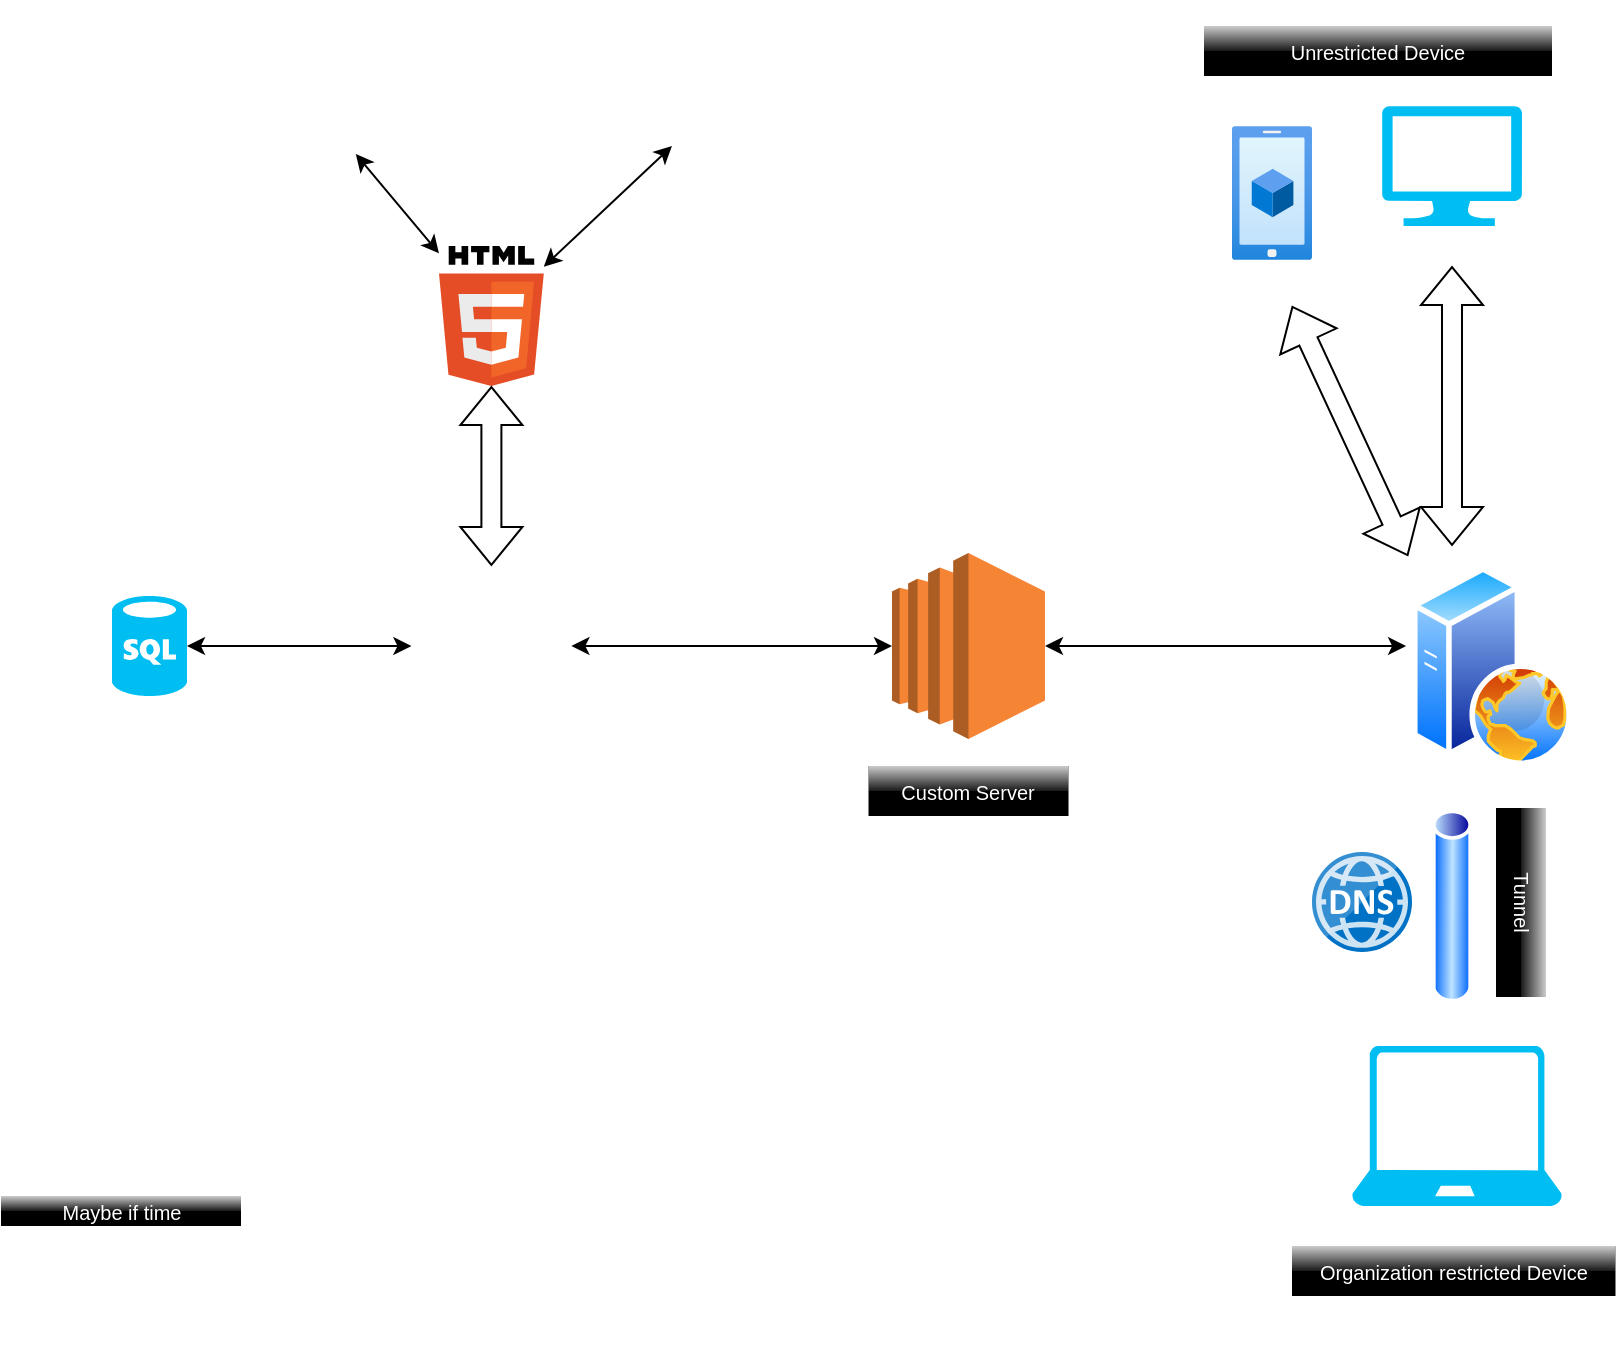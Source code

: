 <mxfile version="22.1.4" type="device">
  <diagram name="Page-1" id="mzxHUdah_vPxczxo8Imh">
    <mxGraphModel dx="1434" dy="800" grid="1" gridSize="10" guides="1" tooltips="1" connect="1" arrows="1" fold="1" page="1" pageScale="1" pageWidth="850" pageHeight="1100" math="0" shadow="0">
      <root>
        <mxCell id="0" />
        <mxCell id="1" parent="0" />
        <mxCell id="0qu1iynRSlYeDVV2LzvR-1" value="" style="dashed=0;outlineConnect=0;html=1;align=center;labelPosition=center;verticalLabelPosition=bottom;verticalAlign=top;shape=mxgraph.weblogos.html5" vertex="1" parent="1">
          <mxGeometry x="233.5" y="520" width="52.4" height="70" as="geometry" />
        </mxCell>
        <mxCell id="0qu1iynRSlYeDVV2LzvR-2" value="" style="shape=image;html=1;verticalAlign=top;verticalLabelPosition=bottom;labelBackgroundColor=#ffffff;imageAspect=0;aspect=fixed;image=https://cdn1.iconfinder.com/data/icons/hawcons/32/700035-icon-77-document-file-css-128.png" vertex="1" parent="1">
          <mxGeometry x="330" y="397.5" width="69" height="69" as="geometry" />
        </mxCell>
        <mxCell id="0qu1iynRSlYeDVV2LzvR-4" value="" style="shape=image;html=1;verticalAlign=top;verticalLabelPosition=bottom;labelBackgroundColor=#ffffff;imageAspect=0;aspect=fixed;image=https://cdn0.iconfinder.com/data/icons/long-shadow-web-icons/512/python-128.png" vertex="1" parent="1">
          <mxGeometry x="219.7" y="680" width="80" height="80" as="geometry" />
        </mxCell>
        <mxCell id="0qu1iynRSlYeDVV2LzvR-6" value="" style="endArrow=classic;startArrow=classic;html=1;rounded=0;" edge="1" parent="1" source="0qu1iynRSlYeDVV2LzvR-1">
          <mxGeometry width="50" height="50" relative="1" as="geometry">
            <mxPoint x="300" y="520" as="sourcePoint" />
            <mxPoint x="350" y="470" as="targetPoint" />
          </mxGeometry>
        </mxCell>
        <mxCell id="0qu1iynRSlYeDVV2LzvR-7" value="" style="endArrow=classic;startArrow=classic;html=1;rounded=0;" edge="1" parent="1" source="0qu1iynRSlYeDVV2LzvR-1">
          <mxGeometry width="50" height="50" relative="1" as="geometry">
            <mxPoint x="160" y="520" as="sourcePoint" />
            <mxPoint x="191.904" y="474" as="targetPoint" />
          </mxGeometry>
        </mxCell>
        <mxCell id="0qu1iynRSlYeDVV2LzvR-8" value="" style="shape=flexArrow;endArrow=classic;startArrow=classic;html=1;rounded=0;" edge="1" parent="1" source="0qu1iynRSlYeDVV2LzvR-4" target="0qu1iynRSlYeDVV2LzvR-1">
          <mxGeometry width="100" height="100" relative="1" as="geometry">
            <mxPoint x="250" y="690" as="sourcePoint" />
            <mxPoint x="350" y="590" as="targetPoint" />
          </mxGeometry>
        </mxCell>
        <mxCell id="0qu1iynRSlYeDVV2LzvR-12" value="" style="verticalLabelPosition=bottom;html=1;verticalAlign=top;align=center;strokeColor=none;fillColor=#00BEF2;shape=mxgraph.azure.sql_database;" vertex="1" parent="1">
          <mxGeometry x="70" y="695" width="37.5" height="50" as="geometry" />
        </mxCell>
        <mxCell id="0qu1iynRSlYeDVV2LzvR-13" value="" style="endArrow=classic;startArrow=classic;html=1;rounded=0;exitX=1;exitY=0.5;exitDx=0;exitDy=0;exitPerimeter=0;entryX=0;entryY=0.5;entryDx=0;entryDy=0;" edge="1" parent="1" source="0qu1iynRSlYeDVV2LzvR-12" target="0qu1iynRSlYeDVV2LzvR-4">
          <mxGeometry width="50" height="50" relative="1" as="geometry">
            <mxPoint x="150" y="750" as="sourcePoint" />
            <mxPoint x="200" y="700" as="targetPoint" />
          </mxGeometry>
        </mxCell>
        <mxCell id="0qu1iynRSlYeDVV2LzvR-18" value="" style="outlineConnect=0;dashed=0;verticalLabelPosition=bottom;verticalAlign=top;align=center;html=1;shape=mxgraph.aws3.ec2;fillColor=#F58534;gradientColor=none;" vertex="1" parent="1">
          <mxGeometry x="460" y="673.5" width="76.5" height="93" as="geometry" />
        </mxCell>
        <mxCell id="0qu1iynRSlYeDVV2LzvR-19" value="" style="endArrow=classic;startArrow=classic;html=1;rounded=0;entryX=1;entryY=0.5;entryDx=0;entryDy=0;" edge="1" parent="1" source="0qu1iynRSlYeDVV2LzvR-18" target="0qu1iynRSlYeDVV2LzvR-4">
          <mxGeometry width="50" height="50" relative="1" as="geometry">
            <mxPoint x="210" y="810" as="sourcePoint" />
            <mxPoint x="260" y="760" as="targetPoint" />
          </mxGeometry>
        </mxCell>
        <mxCell id="0qu1iynRSlYeDVV2LzvR-21" value="" style="image;aspect=fixed;perimeter=ellipsePerimeter;html=1;align=center;shadow=0;dashed=0;spacingTop=3;image=img/lib/active_directory/web_server.svg;" vertex="1" parent="1">
          <mxGeometry x="720" y="680" width="80" height="100" as="geometry" />
        </mxCell>
        <mxCell id="0qu1iynRSlYeDVV2LzvR-22" value="" style="endArrow=classic;startArrow=classic;html=1;rounded=0;exitX=1;exitY=0.5;exitDx=0;exitDy=0;exitPerimeter=0;entryX=-0.037;entryY=0.4;entryDx=0;entryDy=0;entryPerimeter=0;" edge="1" parent="1" source="0qu1iynRSlYeDVV2LzvR-18" target="0qu1iynRSlYeDVV2LzvR-21">
          <mxGeometry width="50" height="50" relative="1" as="geometry">
            <mxPoint x="600" y="730" as="sourcePoint" />
            <mxPoint x="650" y="680" as="targetPoint" />
          </mxGeometry>
        </mxCell>
        <mxCell id="0qu1iynRSlYeDVV2LzvR-23" value="" style="image;aspect=fixed;perimeter=ellipsePerimeter;html=1;align=center;shadow=0;dashed=0;spacingTop=3;image=img/lib/active_directory/tunnel.svg;rotation=90;" vertex="1" parent="1">
          <mxGeometry x="690" y="840" width="100" height="20" as="geometry" />
        </mxCell>
        <mxCell id="0qu1iynRSlYeDVV2LzvR-24" value="" style="verticalLabelPosition=bottom;html=1;verticalAlign=top;align=center;strokeColor=none;fillColor=#00BEF2;shape=mxgraph.azure.laptop;pointerEvents=1;" vertex="1" parent="1">
          <mxGeometry x="690" y="920" width="105" height="80" as="geometry" />
        </mxCell>
        <mxCell id="0qu1iynRSlYeDVV2LzvR-25" value="" style="shape=flexArrow;endArrow=classic;startArrow=classic;html=1;rounded=0;" edge="1" parent="1">
          <mxGeometry width="100" height="100" relative="1" as="geometry">
            <mxPoint x="740" y="670" as="sourcePoint" />
            <mxPoint x="740" y="530" as="targetPoint" />
          </mxGeometry>
        </mxCell>
        <mxCell id="0qu1iynRSlYeDVV2LzvR-26" value="" style="verticalLabelPosition=bottom;html=1;verticalAlign=top;align=center;strokeColor=none;fillColor=#00BEF2;shape=mxgraph.azure.computer;pointerEvents=1;" vertex="1" parent="1">
          <mxGeometry x="705" y="450" width="70" height="60" as="geometry" />
        </mxCell>
        <mxCell id="0qu1iynRSlYeDVV2LzvR-27" value="Custom Server" style="strokeWidth=1;html=1;shadow=0;dashed=0;shape=mxgraph.ios.iScreenNameBar;fillColor2=#000000;fillColor3=#ffffff;buttonText=;fontColor=#ffffff;fontSize=10;whiteSpace=wrap;align=center;sketch=0;" vertex="1" parent="1">
          <mxGeometry x="448.25" y="780" width="100" height="25" as="geometry" />
        </mxCell>
        <mxCell id="0qu1iynRSlYeDVV2LzvR-28" value="Tunnel" style="strokeWidth=1;html=1;shadow=0;dashed=0;shape=mxgraph.ios.iScreenNameBar;fillColor2=#000000;fillColor3=#ffffff;buttonText=;fontColor=#ffffff;fontSize=10;whiteSpace=wrap;align=center;sketch=0;rotation=90;" vertex="1" parent="1">
          <mxGeometry x="727.25" y="835.75" width="94.5" height="25" as="geometry" />
        </mxCell>
        <mxCell id="0qu1iynRSlYeDVV2LzvR-29" value="" style="image;sketch=0;aspect=fixed;html=1;points=[];align=center;fontSize=12;image=img/lib/mscae/DNS.svg;" vertex="1" parent="1">
          <mxGeometry x="670" y="823" width="50" height="50" as="geometry" />
        </mxCell>
        <mxCell id="0qu1iynRSlYeDVV2LzvR-30" value="Organization restricted Device" style="strokeWidth=1;html=1;shadow=0;dashed=0;shape=mxgraph.ios.iScreenNameBar;fillColor2=#000000;fillColor3=#ffffff;buttonText=;fontColor=#ffffff;fontSize=10;whiteSpace=wrap;align=center;sketch=0;" vertex="1" parent="1">
          <mxGeometry x="660" y="1020" width="161.75" height="25" as="geometry" />
        </mxCell>
        <mxCell id="0qu1iynRSlYeDVV2LzvR-32" value="" style="shape=flexArrow;endArrow=classic;startArrow=classic;html=1;rounded=0;exitX=-0.025;exitY=-0.05;exitDx=0;exitDy=0;exitPerimeter=0;" edge="1" parent="1" source="0qu1iynRSlYeDVV2LzvR-21">
          <mxGeometry width="100" height="100" relative="1" as="geometry">
            <mxPoint x="610" y="670" as="sourcePoint" />
            <mxPoint x="660" y="550" as="targetPoint" />
          </mxGeometry>
        </mxCell>
        <mxCell id="0qu1iynRSlYeDVV2LzvR-35" value="" style="image;aspect=fixed;html=1;points=[];align=center;fontSize=12;image=img/lib/azure2/general/Mobile.svg;" vertex="1" parent="1">
          <mxGeometry x="630" y="460" width="40" height="67" as="geometry" />
        </mxCell>
        <mxCell id="0qu1iynRSlYeDVV2LzvR-36" value="Unrestricted Device" style="strokeWidth=1;html=1;shadow=0;dashed=0;shape=mxgraph.ios.iScreenNameBar;fillColor2=#000000;fillColor3=#ffffff;buttonText=;fontColor=#ffffff;fontSize=10;whiteSpace=wrap;align=center;sketch=0;" vertex="1" parent="1">
          <mxGeometry x="616" y="410" width="174" height="25" as="geometry" />
        </mxCell>
        <mxCell id="0qu1iynRSlYeDVV2LzvR-39" value="" style="shape=image;html=1;verticalAlign=top;verticalLabelPosition=bottom;labelBackgroundColor=#ffffff;imageAspect=0;aspect=fixed;image=https://cdn4.iconfinder.com/data/icons/file-extension-names-vol-8/512/27-128.png" vertex="1" parent="1">
          <mxGeometry x="140" y="402.3" width="69.7" height="69.7" as="geometry" />
        </mxCell>
        <mxCell id="0qu1iynRSlYeDVV2LzvR-43" value="" style="shape=image;html=1;verticalAlign=top;verticalLabelPosition=bottom;labelBackgroundColor=#ffffff;imageAspect=0;aspect=fixed;image=https://cdn1.iconfinder.com/data/icons/unicons-line-vol-5/24/react-128.png" vertex="1" parent="1">
          <mxGeometry x="40" y="1010" width="69" height="69" as="geometry" />
        </mxCell>
        <mxCell id="0qu1iynRSlYeDVV2LzvR-44" value="Maybe if time" style="strokeWidth=1;html=1;shadow=0;dashed=0;shape=mxgraph.ios.iScreenNameBar;fillColor2=#000000;fillColor3=#ffffff;buttonText=;fontColor=#ffffff;fontSize=10;whiteSpace=wrap;align=center;sketch=0;" vertex="1" parent="1">
          <mxGeometry x="14.5" y="995" width="120" height="15" as="geometry" />
        </mxCell>
      </root>
    </mxGraphModel>
  </diagram>
</mxfile>
